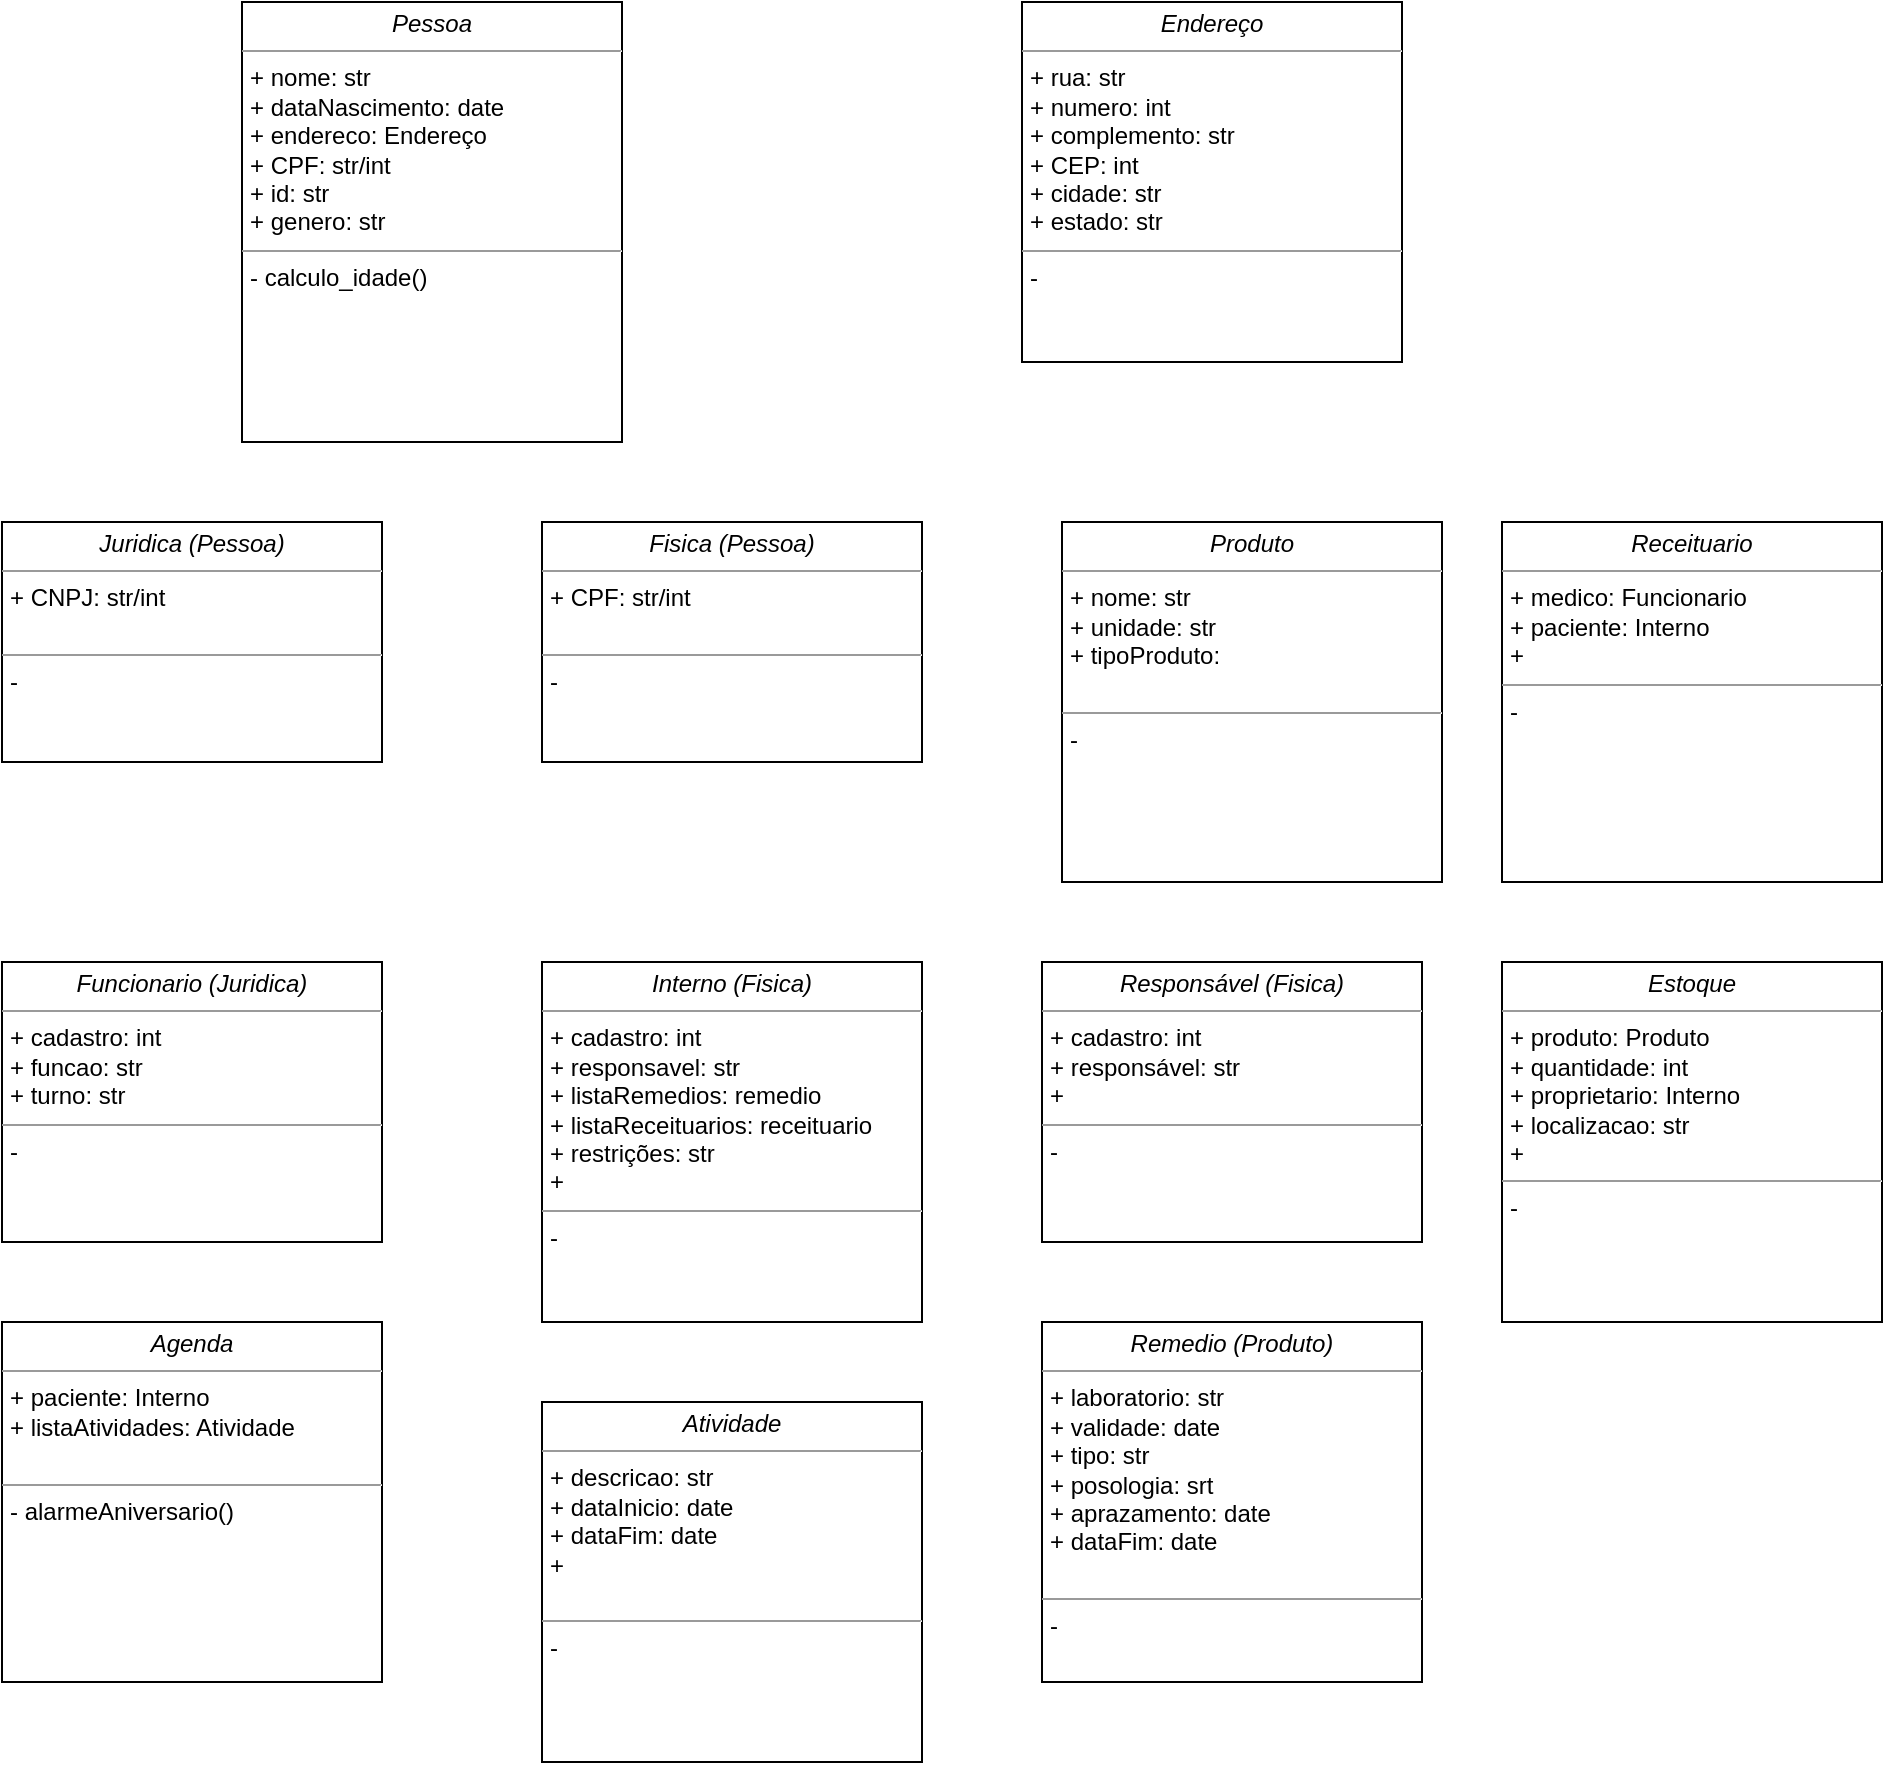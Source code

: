 <mxfile version="20.2.2" type="github">
  <diagram name="Page-1" id="c4acf3e9-155e-7222-9cf6-157b1a14988f">
    <mxGraphModel dx="948" dy="508" grid="1" gridSize="10" guides="1" tooltips="1" connect="1" arrows="1" fold="1" page="1" pageScale="1" pageWidth="850" pageHeight="1100" background="none" math="0" shadow="0">
      <root>
        <mxCell id="0" />
        <mxCell id="1" parent="0" />
        <mxCell id="5d2195bd80daf111-10" value="&lt;p style=&quot;margin:0px;margin-top:4px;text-align:center;&quot;&gt;&lt;i&gt;Funcionario (Juridica)&lt;/i&gt;&lt;/p&gt;&lt;hr size=&quot;1&quot;&gt;&lt;p style=&quot;margin:0px;margin-left:4px;&quot;&gt;+ cadastro: int&lt;br&gt;+ funcao: str&lt;/p&gt;&lt;p style=&quot;margin:0px;margin-left:4px;&quot;&gt;+ turno: str&lt;/p&gt;&lt;hr size=&quot;1&quot;&gt;&lt;p style=&quot;margin:0px;margin-left:4px;&quot;&gt;-&lt;/p&gt;" style="verticalAlign=top;align=left;overflow=fill;fontSize=12;fontFamily=Helvetica;html=1;rounded=0;shadow=0;comic=0;labelBackgroundColor=none;strokeWidth=1" parent="1" vertex="1">
          <mxGeometry x="130" y="520" width="190" height="140" as="geometry" />
        </mxCell>
        <mxCell id="5d2195bd80daf111-18" value="&lt;p style=&quot;margin:0px;margin-top:4px;text-align:center;&quot;&gt;&lt;i&gt;Pessoa&lt;/i&gt;&lt;/p&gt;&lt;hr size=&quot;1&quot;&gt;&lt;p style=&quot;margin:0px;margin-left:4px;&quot;&gt;+ nome: str&lt;br&gt;&lt;span style=&quot;background-color: initial;&quot;&gt;+ dataNascimento: date&lt;/span&gt;&lt;br&gt;&lt;/p&gt;&lt;p style=&quot;margin:0px;margin-left:4px;&quot;&gt;+ endereco: Endereço&lt;/p&gt;&lt;p style=&quot;margin:0px;margin-left:4px;&quot;&gt;+ CPF: str/int&lt;/p&gt;&lt;p style=&quot;margin:0px;margin-left:4px;&quot;&gt;+ id: str&lt;/p&gt;&lt;p style=&quot;margin:0px;margin-left:4px;&quot;&gt;+ genero: str&lt;/p&gt;&lt;hr size=&quot;1&quot;&gt;&lt;p style=&quot;margin:0px;margin-left:4px;&quot;&gt;- calculo_idade()&lt;br&gt;&lt;br&gt;&lt;/p&gt;" style="verticalAlign=top;align=left;overflow=fill;fontSize=12;fontFamily=Helvetica;html=1;rounded=0;shadow=0;comic=0;labelBackgroundColor=none;strokeWidth=1" parent="1" vertex="1">
          <mxGeometry x="250" y="40" width="190" height="220" as="geometry" />
        </mxCell>
        <mxCell id="5d2195bd80daf111-19" value="&lt;p style=&quot;margin:0px;margin-top:4px;text-align:center;&quot;&gt;&lt;i&gt;Endereço&lt;/i&gt;&lt;/p&gt;&lt;hr size=&quot;1&quot;&gt;&lt;p style=&quot;margin:0px;margin-left:4px;&quot;&gt;+ rua: str&lt;br&gt;+ numero: int&lt;/p&gt;&lt;p style=&quot;margin:0px;margin-left:4px;&quot;&gt;+ complemento: str&lt;/p&gt;&lt;p style=&quot;margin:0px;margin-left:4px;&quot;&gt;+ CEP: int&lt;/p&gt;&lt;p style=&quot;margin:0px;margin-left:4px;&quot;&gt;+ cidade: str&lt;/p&gt;&lt;p style=&quot;margin:0px;margin-left:4px;&quot;&gt;+ estado: str&lt;/p&gt;&lt;hr size=&quot;1&quot;&gt;&lt;p style=&quot;margin:0px;margin-left:4px;&quot;&gt;-&amp;nbsp;&lt;/p&gt;" style="verticalAlign=top;align=left;overflow=fill;fontSize=12;fontFamily=Helvetica;html=1;rounded=0;shadow=0;comic=0;labelBackgroundColor=none;strokeWidth=1" parent="1" vertex="1">
          <mxGeometry x="640" y="40" width="190" height="180" as="geometry" />
        </mxCell>
        <mxCell id="TUp7M5TeGNdGs_yEIBRn-2" value="&lt;p style=&quot;margin:0px;margin-top:4px;text-align:center;&quot;&gt;&lt;i&gt;Responsável (Fisica)&lt;/i&gt;&lt;/p&gt;&lt;hr size=&quot;1&quot;&gt;&lt;p style=&quot;margin:0px;margin-left:4px;&quot;&gt;+ cadastro: int&lt;br&gt;+ responsável: str&lt;/p&gt;&lt;p style=&quot;margin:0px;margin-left:4px;&quot;&gt;+&amp;nbsp;&lt;/p&gt;&lt;hr size=&quot;1&quot;&gt;&lt;p style=&quot;margin:0px;margin-left:4px;&quot;&gt;-&lt;/p&gt;" style="verticalAlign=top;align=left;overflow=fill;fontSize=12;fontFamily=Helvetica;html=1;rounded=0;shadow=0;comic=0;labelBackgroundColor=none;strokeWidth=1" vertex="1" parent="1">
          <mxGeometry x="650" y="520" width="190" height="140" as="geometry" />
        </mxCell>
        <mxCell id="TUp7M5TeGNdGs_yEIBRn-3" value="&lt;p style=&quot;margin:0px;margin-top:4px;text-align:center;&quot;&gt;&lt;i&gt;Juridica (Pessoa)&lt;/i&gt;&lt;/p&gt;&lt;hr size=&quot;1&quot;&gt;&lt;p style=&quot;margin:0px;margin-left:4px;&quot;&gt;&lt;span style=&quot;background-color: initial;&quot;&gt;+ CNPJ: str/int&lt;/span&gt;&lt;/p&gt;&lt;p style=&quot;margin:0px;margin-left:4px;&quot;&gt;&lt;span style=&quot;background-color: initial;&quot;&gt;&lt;br&gt;&lt;/span&gt;&lt;/p&gt;&lt;hr size=&quot;1&quot;&gt;&lt;p style=&quot;margin:0px;margin-left:4px;&quot;&gt;-&amp;nbsp;&lt;br&gt;&lt;br&gt;&lt;/p&gt;" style="verticalAlign=top;align=left;overflow=fill;fontSize=12;fontFamily=Helvetica;html=1;rounded=0;shadow=0;comic=0;labelBackgroundColor=none;strokeWidth=1" vertex="1" parent="1">
          <mxGeometry x="130" y="300" width="190" height="120" as="geometry" />
        </mxCell>
        <mxCell id="TUp7M5TeGNdGs_yEIBRn-4" value="&lt;p style=&quot;margin:0px;margin-top:4px;text-align:center;&quot;&gt;&lt;i&gt;Fisica (Pessoa)&lt;/i&gt;&lt;/p&gt;&lt;hr size=&quot;1&quot;&gt;&lt;p style=&quot;margin:0px;margin-left:4px;&quot;&gt;&lt;span style=&quot;background-color: initial;&quot;&gt;+ CPF: str/int&lt;/span&gt;&lt;br&gt;&lt;/p&gt;&lt;p style=&quot;margin:0px;margin-left:4px;&quot;&gt;&lt;br&gt;&lt;/p&gt;&lt;hr size=&quot;1&quot;&gt;&lt;p style=&quot;margin:0px;margin-left:4px;&quot;&gt;-&amp;nbsp;&lt;br&gt;&lt;br&gt;&lt;/p&gt;" style="verticalAlign=top;align=left;overflow=fill;fontSize=12;fontFamily=Helvetica;html=1;rounded=0;shadow=0;comic=0;labelBackgroundColor=none;strokeWidth=1" vertex="1" parent="1">
          <mxGeometry x="400" y="300" width="190" height="120" as="geometry" />
        </mxCell>
        <mxCell id="TUp7M5TeGNdGs_yEIBRn-6" value="&lt;p style=&quot;margin:0px;margin-top:4px;text-align:center;&quot;&gt;&lt;i&gt;Interno (Fisica)&lt;/i&gt;&lt;/p&gt;&lt;hr size=&quot;1&quot;&gt;&lt;p style=&quot;margin:0px;margin-left:4px;&quot;&gt;+ cadastro: int&lt;br&gt;+ responsavel: str&lt;/p&gt;&lt;p style=&quot;margin:0px;margin-left:4px;&quot;&gt;+ listaRemedios: remedio&lt;/p&gt;&lt;p style=&quot;margin:0px;margin-left:4px;&quot;&gt;+ listaReceituarios: receituario&lt;/p&gt;&lt;p style=&quot;margin:0px;margin-left:4px;&quot;&gt;+ restrições: str&lt;/p&gt;&lt;p style=&quot;margin:0px;margin-left:4px;&quot;&gt;+&amp;nbsp;&lt;/p&gt;&lt;hr size=&quot;1&quot;&gt;&lt;p style=&quot;margin:0px;margin-left:4px;&quot;&gt;-&lt;/p&gt;" style="verticalAlign=top;align=left;overflow=fill;fontSize=12;fontFamily=Helvetica;html=1;rounded=0;shadow=0;comic=0;labelBackgroundColor=none;strokeWidth=1" vertex="1" parent="1">
          <mxGeometry x="400" y="520" width="190" height="180" as="geometry" />
        </mxCell>
        <mxCell id="TUp7M5TeGNdGs_yEIBRn-7" value="&lt;p style=&quot;margin:0px;margin-top:4px;text-align:center;&quot;&gt;&lt;i&gt;Remedio (Produto)&lt;/i&gt;&lt;/p&gt;&lt;hr size=&quot;1&quot;&gt;&lt;p style=&quot;margin:0px;margin-left:4px;&quot;&gt;+ laboratorio: str&lt;/p&gt;&lt;p style=&quot;margin:0px;margin-left:4px;&quot;&gt;+ validade: date&lt;/p&gt;&lt;p style=&quot;margin:0px;margin-left:4px;&quot;&gt;+ tipo: str&lt;br&gt;&lt;/p&gt;&lt;p style=&quot;margin:0px;margin-left:4px;&quot;&gt;+ posologia: srt&lt;/p&gt;&lt;p style=&quot;margin:0px;margin-left:4px;&quot;&gt;+ aprazamento: date&lt;/p&gt;&lt;p style=&quot;margin:0px;margin-left:4px;&quot;&gt;+ dataFim: date&lt;/p&gt;&lt;p style=&quot;margin:0px;margin-left:4px;&quot;&gt;&lt;br&gt;&lt;/p&gt;&lt;hr size=&quot;1&quot;&gt;&lt;p style=&quot;margin:0px;margin-left:4px;&quot;&gt;-&amp;nbsp;&lt;/p&gt;" style="verticalAlign=top;align=left;overflow=fill;fontSize=12;fontFamily=Helvetica;html=1;rounded=0;shadow=0;comic=0;labelBackgroundColor=none;strokeWidth=1" vertex="1" parent="1">
          <mxGeometry x="650" y="700" width="190" height="180" as="geometry" />
        </mxCell>
        <mxCell id="TUp7M5TeGNdGs_yEIBRn-8" value="&lt;p style=&quot;margin:0px;margin-top:4px;text-align:center;&quot;&gt;&lt;i&gt;Receituario&lt;/i&gt;&lt;/p&gt;&lt;hr size=&quot;1&quot;&gt;&lt;p style=&quot;margin:0px;margin-left:4px;&quot;&gt;+ medico: Funcionario&lt;br&gt;+ paciente: Interno&lt;/p&gt;&lt;p style=&quot;margin:0px;margin-left:4px;&quot;&gt;+&amp;nbsp;&lt;/p&gt;&lt;hr size=&quot;1&quot;&gt;&lt;p style=&quot;margin:0px;margin-left:4px;&quot;&gt;-&amp;nbsp;&lt;/p&gt;" style="verticalAlign=top;align=left;overflow=fill;fontSize=12;fontFamily=Helvetica;html=1;rounded=0;shadow=0;comic=0;labelBackgroundColor=none;strokeWidth=1" vertex="1" parent="1">
          <mxGeometry x="880" y="300" width="190" height="180" as="geometry" />
        </mxCell>
        <mxCell id="TUp7M5TeGNdGs_yEIBRn-9" value="&lt;p style=&quot;margin:0px;margin-top:4px;text-align:center;&quot;&gt;&lt;i&gt;Estoque&lt;/i&gt;&lt;/p&gt;&lt;hr size=&quot;1&quot;&gt;&lt;p style=&quot;margin:0px;margin-left:4px;&quot;&gt;+ produto: Produto&lt;br&gt;+ quantidade: int&lt;/p&gt;&lt;p style=&quot;margin:0px;margin-left:4px;&quot;&gt;+ proprietario: Interno&lt;/p&gt;&lt;p style=&quot;margin:0px;margin-left:4px;&quot;&gt;+ localizacao: str&lt;/p&gt;&lt;p style=&quot;margin:0px;margin-left:4px;&quot;&gt;+&amp;nbsp;&lt;/p&gt;&lt;hr size=&quot;1&quot;&gt;&lt;p style=&quot;margin:0px;margin-left:4px;&quot;&gt;-&amp;nbsp;&lt;/p&gt;" style="verticalAlign=top;align=left;overflow=fill;fontSize=12;fontFamily=Helvetica;html=1;rounded=0;shadow=0;comic=0;labelBackgroundColor=none;strokeWidth=1" vertex="1" parent="1">
          <mxGeometry x="880" y="520" width="190" height="180" as="geometry" />
        </mxCell>
        <mxCell id="TUp7M5TeGNdGs_yEIBRn-10" value="&lt;p style=&quot;margin:0px;margin-top:4px;text-align:center;&quot;&gt;&lt;i&gt;Produto&lt;/i&gt;&lt;/p&gt;&lt;hr size=&quot;1&quot;&gt;&lt;p style=&quot;margin:0px;margin-left:4px;&quot;&gt;+ nome: str&lt;br&gt;&lt;/p&gt;&lt;p style=&quot;margin:0px;margin-left:4px;&quot;&gt;&lt;span style=&quot;background-color: initial;&quot;&gt;+ unidade: str&lt;/span&gt;&lt;br&gt;&lt;/p&gt;&lt;p style=&quot;margin:0px;margin-left:4px;&quot;&gt;&lt;span style=&quot;background-color: initial;&quot;&gt;+ tipoProduto:&amp;nbsp;&lt;/span&gt;&lt;/p&gt;&lt;p style=&quot;margin:0px;margin-left:4px;&quot;&gt;&lt;span style=&quot;background-color: initial;&quot;&gt;&lt;br&gt;&lt;/span&gt;&lt;/p&gt;&lt;hr size=&quot;1&quot;&gt;&lt;p style=&quot;margin:0px;margin-left:4px;&quot;&gt;-&amp;nbsp;&lt;/p&gt;" style="verticalAlign=top;align=left;overflow=fill;fontSize=12;fontFamily=Helvetica;html=1;rounded=0;shadow=0;comic=0;labelBackgroundColor=none;strokeWidth=1" vertex="1" parent="1">
          <mxGeometry x="660" y="300" width="190" height="180" as="geometry" />
        </mxCell>
        <mxCell id="TUp7M5TeGNdGs_yEIBRn-11" value="&lt;p style=&quot;margin:0px;margin-top:4px;text-align:center;&quot;&gt;&lt;i&gt;Agenda&lt;/i&gt;&lt;/p&gt;&lt;hr size=&quot;1&quot;&gt;&lt;p style=&quot;margin:0px;margin-left:4px;&quot;&gt;+ paciente: Interno&lt;br&gt;+ listaAtividades: Atividade&lt;/p&gt;&lt;p style=&quot;margin:0px;margin-left:4px;&quot;&gt;&lt;br&gt;&lt;/p&gt;&lt;hr size=&quot;1&quot;&gt;&lt;p style=&quot;margin:0px;margin-left:4px;&quot;&gt;- alarmeAniversario()&lt;/p&gt;" style="verticalAlign=top;align=left;overflow=fill;fontSize=12;fontFamily=Helvetica;html=1;rounded=0;shadow=0;comic=0;labelBackgroundColor=none;strokeWidth=1" vertex="1" parent="1">
          <mxGeometry x="130" y="700" width="190" height="180" as="geometry" />
        </mxCell>
        <mxCell id="TUp7M5TeGNdGs_yEIBRn-12" value="&lt;p style=&quot;margin:0px;margin-top:4px;text-align:center;&quot;&gt;&lt;i&gt;Atividade&lt;/i&gt;&lt;/p&gt;&lt;hr size=&quot;1&quot;&gt;&lt;p style=&quot;margin:0px;margin-left:4px;&quot;&gt;+ descricao: str&lt;br&gt;+ dataInicio: date&lt;/p&gt;&lt;p style=&quot;margin:0px;margin-left:4px;&quot;&gt;+ dataFim: date&lt;/p&gt;&lt;p style=&quot;margin:0px;margin-left:4px;&quot;&gt;+&amp;nbsp;&lt;/p&gt;&lt;p style=&quot;margin:0px;margin-left:4px;&quot;&gt;&lt;br&gt;&lt;/p&gt;&lt;hr size=&quot;1&quot;&gt;&lt;p style=&quot;margin:0px;margin-left:4px;&quot;&gt;-&amp;nbsp;&lt;/p&gt;" style="verticalAlign=top;align=left;overflow=fill;fontSize=12;fontFamily=Helvetica;html=1;rounded=0;shadow=0;comic=0;labelBackgroundColor=none;strokeWidth=1" vertex="1" parent="1">
          <mxGeometry x="400" y="740" width="190" height="180" as="geometry" />
        </mxCell>
      </root>
    </mxGraphModel>
  </diagram>
</mxfile>
